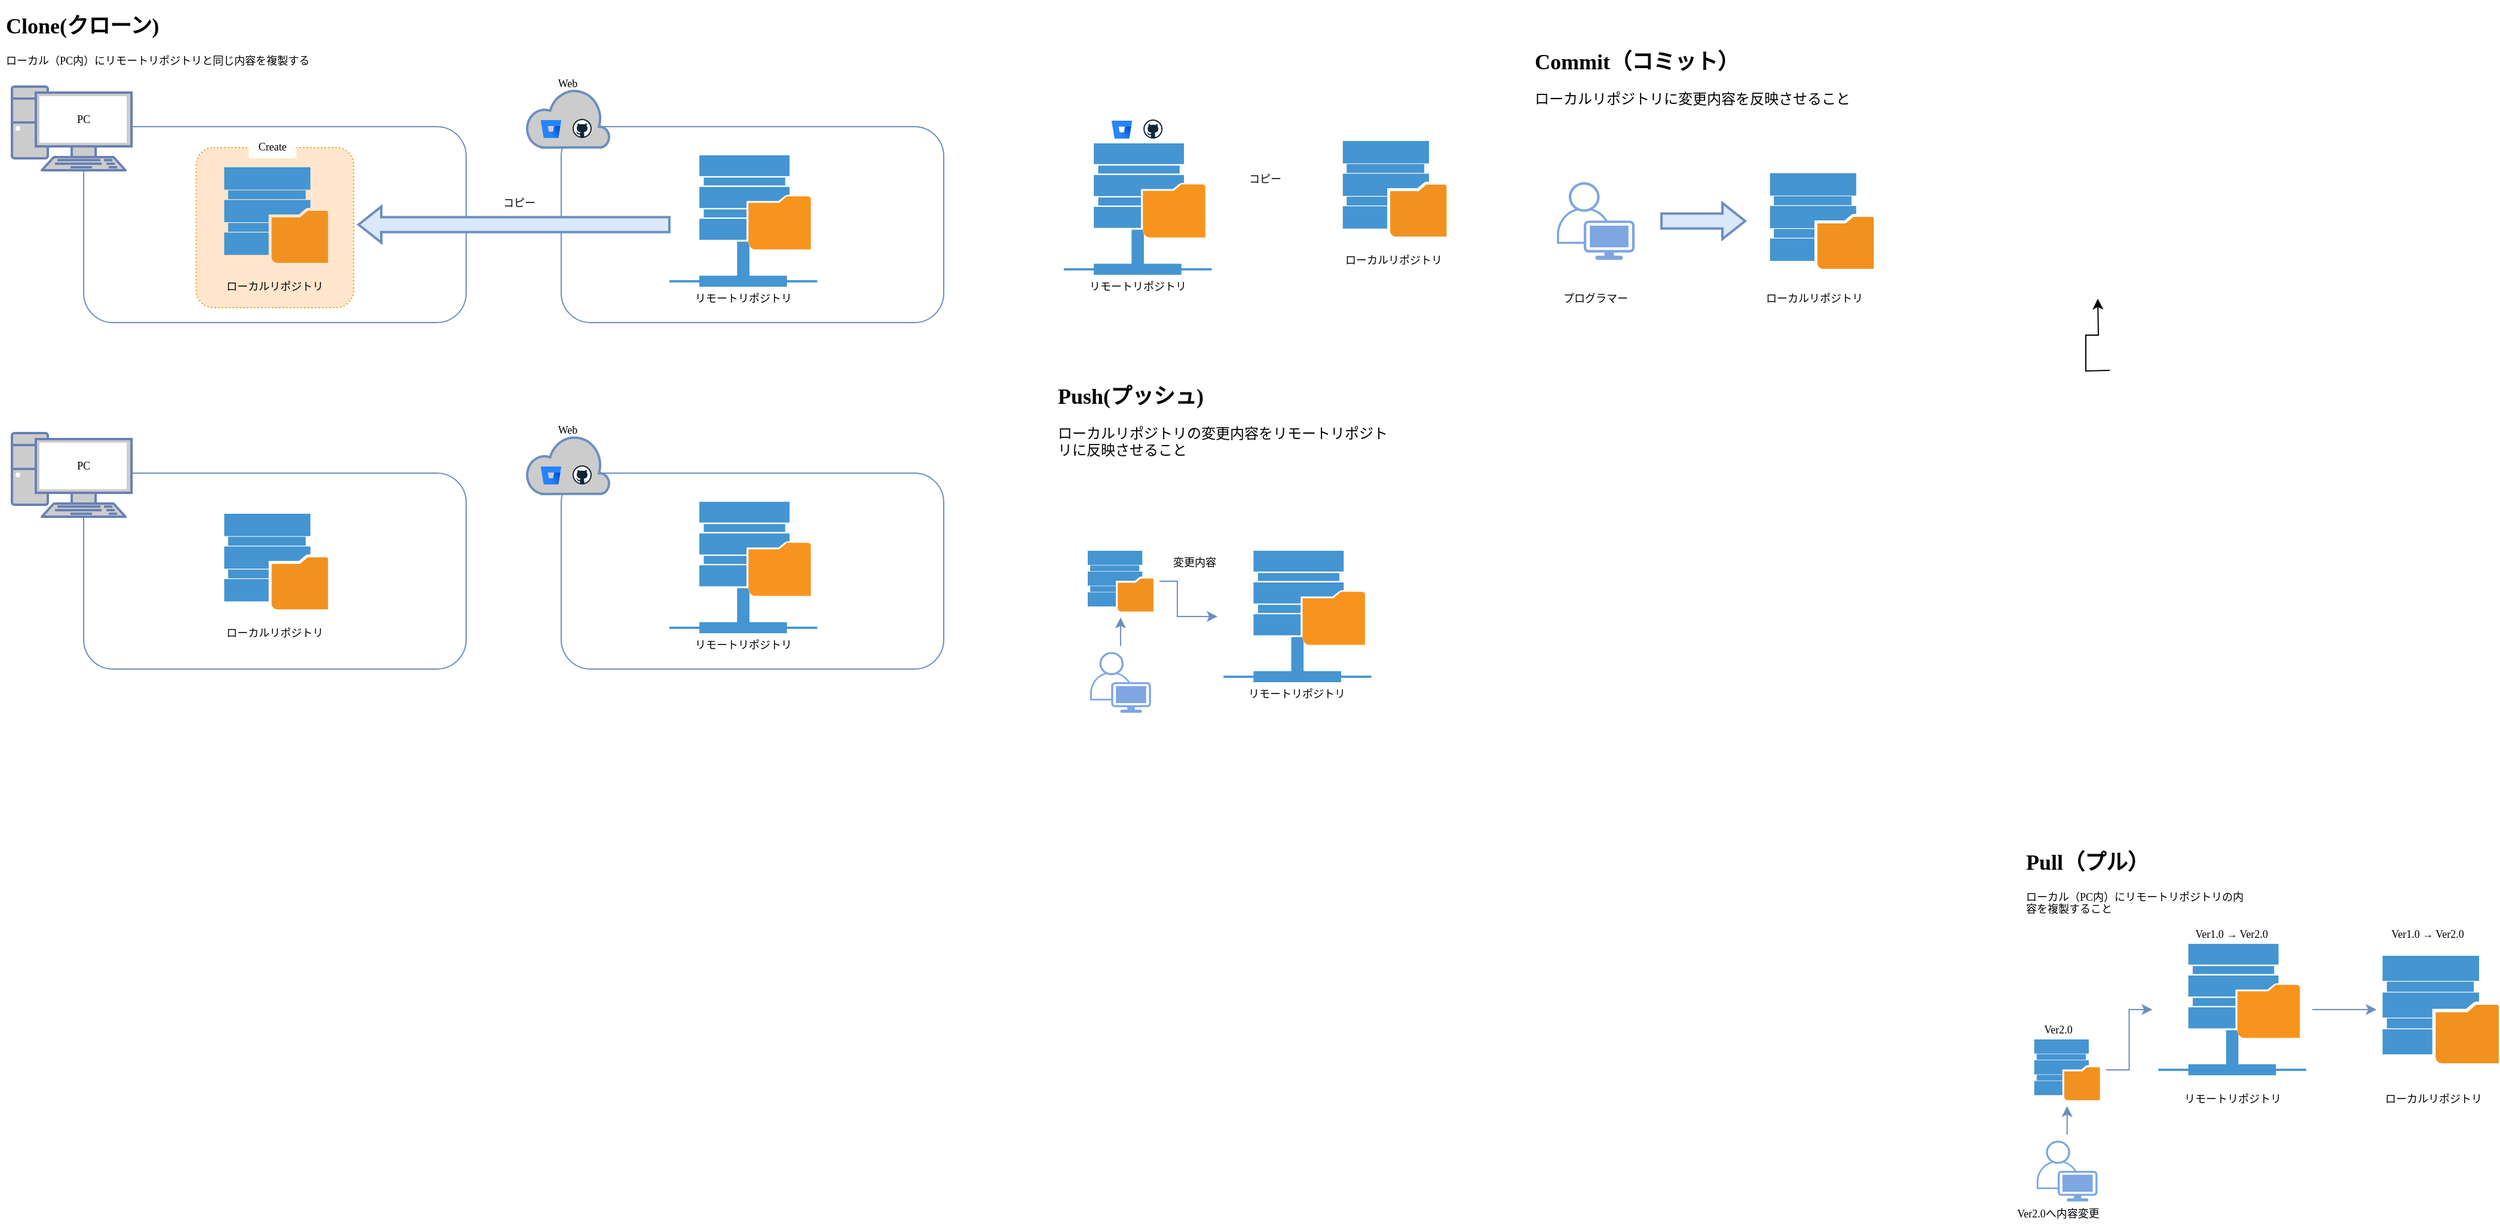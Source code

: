 <mxfile version="13.1.3">
    <diagram id="6hGFLwfOUW9BJ-s0fimq" name="Page-1">
        <mxGraphModel dx="4726" dy="1382" grid="1" gridSize="10" guides="1" tooltips="1" connect="1" arrows="1" fold="1" page="1" pageScale="1" pageWidth="827" pageHeight="1169" math="0" shadow="0" extFonts="M PLUS Rounded 1c^https://fonts.googleapis.com/css?family=M+PLUS+Rounded+1c">
            <root>
                <mxCell id="0"/>
                <mxCell id="1" parent="0"/>
                <mxCell id="175" value="" style="rounded=1;whiteSpace=wrap;html=1;fillColor=none;fontFamily=M PLUS Rounded 1c;fontSize=9;align=left;direction=south;strokeColor=#6c8ebf;" parent="1" vertex="1">
                    <mxGeometry x="-1570" y="146" width="320" height="164" as="geometry"/>
                </mxCell>
                <mxCell id="168" value="" style="rounded=1;whiteSpace=wrap;html=1;fillColor=#ffe6cc;fontFamily=M PLUS Rounded 1c;fontSize=9;align=left;dashed=1;dashPattern=1 2;strokeColor=#d79b00;arcSize=11;" parent="1" vertex="1">
                    <mxGeometry x="-1475.85" y="163.5" width="131.7" height="134" as="geometry"/>
                </mxCell>
                <mxCell id="184" value="" style="rounded=1;whiteSpace=wrap;html=1;fillColor=none;fontFamily=M PLUS Rounded 1c;fontSize=9;align=left;direction=south;strokeColor=#6c8ebf;" parent="1" vertex="1">
                    <mxGeometry x="-1170.47" y="146" width="320" height="164" as="geometry"/>
                </mxCell>
                <mxCell id="30" value="" style="edgeStyle=orthogonalEdgeStyle;rounded=0;orthogonalLoop=1;jettySize=auto;html=1;" parent="1" edge="1">
                    <mxGeometry relative="1" as="geometry">
                        <mxPoint x="115" y="290.0" as="targetPoint"/>
                        <mxPoint x="125.034" y="350.0" as="sourcePoint"/>
                    </mxGeometry>
                </mxCell>
                <mxCell id="79" value="&lt;h1&gt;Push(プッシュ)&lt;/h1&gt;&lt;p&gt;&lt;font style=&quot;font-size: 12px&quot;&gt;ローカルリポジトリの変更内容をリモートリポジトリに反映させること&lt;/font&gt;&lt;/p&gt;" style="text;html=1;strokeColor=none;fillColor=none;spacing=5;spacingTop=-20;whiteSpace=wrap;overflow=hidden;rounded=0;fontSize=9;align=left;aspect=fixed;fontFamily=M PLUS Rounded 1c;FType=w;" parent="1" vertex="1">
                    <mxGeometry x="-760" y="360" width="285.01" height="120" as="geometry"/>
                </mxCell>
                <mxCell id="59" value="" style="shadow=0;dashed=0;html=1;strokeColor=none;fillColor=#4495D1;labelPosition=center;verticalLabelPosition=bottom;verticalAlign=top;align=center;outlineConnect=0;shape=mxgraph.veeam.remote_repository;fontSize=9;fontFamily=M PLUS Rounded 1c;FType=w;" parent="1" vertex="1">
                    <mxGeometry x="-616.4" y="501" width="123.7" height="110" as="geometry"/>
                </mxCell>
                <mxCell id="64" value="リモートリポジトリ" style="text;html=1;strokeColor=none;fillColor=none;align=center;verticalAlign=middle;whiteSpace=wrap;rounded=0;fontSize=9;fontFamily=M PLUS Rounded 1c;FType=w;" parent="1" vertex="1">
                    <mxGeometry x="-604.55" y="611" width="100" height="20" as="geometry"/>
                </mxCell>
                <mxCell id="76" style="edgeStyle=orthogonalEdgeStyle;rounded=0;orthogonalLoop=1;jettySize=auto;html=1;sourcePerimeterSpacing=5;targetPerimeterSpacing=5;strokeColor=#6c8ebf;fillColor=#dae8fc;fontSize=9;fontFamily=M PLUS Rounded 1c;FType=w;" parent="1" source="49" target="59" edge="1">
                    <mxGeometry relative="1" as="geometry">
                        <mxPoint x="-640" y="526" as="targetPoint"/>
                        <Array as="points">
                            <mxPoint x="-655" y="526"/>
                            <mxPoint x="-655" y="556"/>
                        </Array>
                    </mxGeometry>
                </mxCell>
                <mxCell id="71" value="&lt;br&gt;" style="edgeStyle=orthogonalEdgeStyle;rounded=0;orthogonalLoop=1;jettySize=auto;html=1;strokeColor=#6c8ebf;fillColor=#dae8fc;targetPerimeterSpacing=5;sourcePerimeterSpacing=5;fontSize=9;fontFamily=M PLUS Rounded 1c;FType=w;" parent="1" edge="1">
                    <mxGeometry relative="1" as="geometry">
                        <mxPoint x="530.167" y="389.887" as="targetPoint"/>
                    </mxGeometry>
                </mxCell>
                <mxCell id="48" value="" style="points=[[0.35,0,0],[0.98,0.51,0],[1,0.71,0],[0.67,1,0],[0,0.795,0],[0,0.65,0]];verticalLabelPosition=bottom;html=1;verticalAlign=top;aspect=fixed;align=center;pointerEvents=1;shape=mxgraph.cisco19.user;fillColor=#7EA6E0;strokeColor=none;fontFamily=M PLUS Rounded 1c;FType=w;" parent="1" vertex="1">
                    <mxGeometry x="-727.966" y="585.809" width="50.881" height="50.881" as="geometry"/>
                </mxCell>
                <mxCell id="49" value="" style="shadow=0;dashed=0;html=1;strokeColor=none;fillColor=#4495D1;labelPosition=center;verticalLabelPosition=bottom;verticalAlign=top;align=center;outlineConnect=0;shape=mxgraph.veeam.2d.backup_repository;fontFamily=M PLUS Rounded 1c;FType=w;" parent="1" vertex="1">
                    <mxGeometry x="-730.001" y="501.004" width="54.951" height="50.883" as="geometry"/>
                </mxCell>
                <mxCell id="50" value="&lt;br&gt;" style="edgeStyle=orthogonalEdgeStyle;rounded=0;orthogonalLoop=1;jettySize=auto;html=1;strokeColor=#6c8ebf;fillColor=#dae8fc;targetPerimeterSpacing=5;sourcePerimeterSpacing=5;fontSize=9;fontFamily=M PLUS Rounded 1c;FType=w;" parent="1" source="48" target="49" edge="1">
                    <mxGeometry relative="1" as="geometry"/>
                </mxCell>
                <mxCell id="132" value="" style="edgeStyle=orthogonalEdgeStyle;rounded=0;orthogonalLoop=1;jettySize=auto;html=1;startArrow=none;startFill=0;sourcePerimeterSpacing=5;targetPerimeterSpacing=5;strokeColor=#6c8ebf;fillColor=#dae8fc;fontFamily=M PLUS Rounded 1c;fontSize=9;" parent="1" source="104" target="133" edge="1">
                    <mxGeometry relative="1" as="geometry">
                        <mxPoint x="350.679" y="885.083" as="targetPoint"/>
                    </mxGeometry>
                </mxCell>
                <mxCell id="104" value="" style="shadow=0;dashed=0;html=1;strokeColor=none;fillColor=#4495D1;labelPosition=center;verticalLabelPosition=bottom;verticalAlign=top;align=center;outlineConnect=0;shape=mxgraph.veeam.remote_repository;fontSize=9;fontFamily=M PLUS Rounded 1c;FType=w;" parent="1" vertex="1">
                    <mxGeometry x="165.68" y="830" width="123.7" height="110" as="geometry"/>
                </mxCell>
                <mxCell id="94" value="変更内容" style="text;html=1;align=center;verticalAlign=middle;resizable=0;points=[];autosize=1;fontSize=9;fillColor=#ffffff;spacing=0;fontFamily=M PLUS Rounded 1c;FType=w;" parent="1" vertex="1">
                    <mxGeometry x="-666.4" y="501" width="50" height="20" as="geometry"/>
                </mxCell>
                <mxCell id="125" value="Ver1.0 → Ver2.0" style="text;html=1;strokeColor=none;fillColor=none;align=center;verticalAlign=middle;whiteSpace=wrap;rounded=0;fontFamily=M PLUS Rounded 1c;fontSize=9;FType=w;" parent="1" vertex="1">
                    <mxGeometry x="353.25" y="813.5" width="76.4" height="16.5" as="geometry"/>
                </mxCell>
                <mxCell id="133" value="" style="shadow=0;dashed=0;html=1;strokeColor=none;fillColor=#4495D1;labelPosition=center;verticalLabelPosition=bottom;verticalAlign=top;align=center;outlineConnect=0;shape=mxgraph.veeam.2d.backup_repository;fontFamily=M PLUS Rounded 1c;FType=w;" parent="1" vertex="1">
                    <mxGeometry x="353.25" y="840" width="97.2" height="90" as="geometry"/>
                </mxCell>
                <mxCell id="135" value="リモートリポジトリ" style="text;html=1;strokeColor=none;fillColor=none;align=center;verticalAlign=middle;whiteSpace=wrap;rounded=0;fontSize=9;fontFamily=M PLUS Rounded 1c;FType=w;" parent="1" vertex="1">
                    <mxGeometry x="177.53" y="950" width="100" height="20" as="geometry"/>
                </mxCell>
                <mxCell id="136" value="ローカルリポジトリ" style="text;html=1;strokeColor=none;fillColor=none;align=center;verticalAlign=middle;whiteSpace=wrap;rounded=0;fontSize=9;fontFamily=M PLUS Rounded 1c;FType=w;" parent="1" vertex="1">
                    <mxGeometry x="345.68" y="950" width="100" height="20" as="geometry"/>
                </mxCell>
                <mxCell id="140" value="" style="points=[[0.35,0,0],[0.98,0.51,0],[1,0.71,0],[0.67,1,0],[0,0.795,0],[0,0.65,0]];verticalLabelPosition=bottom;html=1;verticalAlign=top;aspect=fixed;align=center;pointerEvents=1;shape=mxgraph.cisco19.user;fillColor=#7EA6E0;strokeColor=none;fontFamily=M PLUS Rounded 1c;FType=w;" parent="1" vertex="1">
                    <mxGeometry x="63.884" y="994.809" width="50.881" height="50.881" as="geometry"/>
                </mxCell>
                <mxCell id="143" style="edgeStyle=orthogonalEdgeStyle;rounded=0;orthogonalLoop=1;jettySize=auto;html=1;startArrow=none;startFill=0;sourcePerimeterSpacing=5;targetPerimeterSpacing=5;strokeColor=#6c8ebf;fillColor=#dae8fc;fontFamily=M PLUS Rounded 1c;fontSize=9;" parent="1" source="141" target="104" edge="1">
                    <mxGeometry relative="1" as="geometry"/>
                </mxCell>
                <mxCell id="141" value="" style="shadow=0;dashed=0;html=1;strokeColor=none;fillColor=#4495D1;labelPosition=center;verticalLabelPosition=bottom;verticalAlign=top;align=center;outlineConnect=0;shape=mxgraph.veeam.2d.backup_repository;fontFamily=M PLUS Rounded 1c;FType=w;" parent="1" vertex="1">
                    <mxGeometry x="61.849" y="910.004" width="54.951" height="50.883" as="geometry"/>
                </mxCell>
                <mxCell id="142" value="&lt;br&gt;" style="edgeStyle=orthogonalEdgeStyle;rounded=0;orthogonalLoop=1;jettySize=auto;html=1;strokeColor=#6c8ebf;fillColor=#dae8fc;targetPerimeterSpacing=5;sourcePerimeterSpacing=5;fontSize=9;fontFamily=M PLUS Rounded 1c;FType=w;" parent="1" source="140" target="141" edge="1">
                    <mxGeometry relative="1" as="geometry"/>
                </mxCell>
                <mxCell id="145" value="Ver2.0" style="text;html=1;strokeColor=none;fillColor=none;align=center;verticalAlign=middle;whiteSpace=wrap;rounded=0;fontFamily=M PLUS Rounded 1c;fontSize=9;FType=w;" parent="1" vertex="1">
                    <mxGeometry x="61.85" y="893.5" width="39.6" height="16.5" as="geometry"/>
                </mxCell>
                <mxCell id="146" value="&lt;h1&gt;Pull（プル）&lt;/h1&gt;&lt;p&gt;ローカル（PC内）にリモートリポジトリの内容を複製すること&lt;/p&gt;" style="text;html=1;strokeColor=none;fillColor=none;spacing=5;spacingTop=-20;whiteSpace=wrap;overflow=hidden;rounded=0;fontSize=9;align=left;fontFamily=M PLUS Rounded 1c;FType=g;" parent="1" vertex="1">
                    <mxGeometry x="50" y="750" width="190" height="120" as="geometry"/>
                </mxCell>
                <mxCell id="147" value="Ver1.0 → Ver2.0" style="text;html=1;strokeColor=none;fillColor=none;align=center;verticalAlign=middle;whiteSpace=wrap;rounded=0;fontFamily=M PLUS Rounded 1c;fontSize=9;FType=w;" parent="1" vertex="1">
                    <mxGeometry x="189.33" y="813.5" width="76.4" height="16.5" as="geometry"/>
                </mxCell>
                <mxCell id="148" value="Ver2.0へ内容変更" style="text;html=1;strokeColor=none;fillColor=none;align=center;verticalAlign=middle;whiteSpace=wrap;rounded=0;fontSize=9;fontFamily=M PLUS Rounded 1c;FType=w;" parent="1" vertex="1">
                    <mxGeometry x="31.65" y="1045.69" width="100" height="20" as="geometry"/>
                </mxCell>
                <mxCell id="97" value="" style="shadow=0;dashed=0;html=1;strokeColor=none;fillColor=#4495D1;labelPosition=center;verticalLabelPosition=bottom;verticalAlign=top;align=center;outlineConnect=0;shape=mxgraph.veeam.remote_repository;fontSize=9;fontFamily=M PLUS Rounded 1c;FType=w;" parent="1" vertex="1">
                    <mxGeometry x="-750" y="160" width="123.7" height="110" as="geometry"/>
                </mxCell>
                <mxCell id="101" value="&lt;h1&gt;Clone(クローン)&lt;/h1&gt;&lt;p&gt;ローカル（PC内）にリモートリポジトリと同じ内容を複製する&lt;/p&gt;" style="text;html=1;strokeColor=none;fillColor=none;spacing=5;spacingTop=-20;whiteSpace=wrap;overflow=hidden;rounded=0;fontSize=9;align=left;fontFamily=M PLUS Rounded 1c;FType=g;" parent="1" vertex="1">
                    <mxGeometry x="-1640" y="50" width="800" height="50" as="geometry"/>
                </mxCell>
                <mxCell id="102" value="リモートリポジトリ" style="text;html=1;strokeColor=none;fillColor=none;align=center;verticalAlign=middle;whiteSpace=wrap;rounded=0;fontSize=9;fontFamily=M PLUS Rounded 1c;FType=w;" parent="1" vertex="1">
                    <mxGeometry x="-738.15" y="270" width="100" height="20" as="geometry"/>
                </mxCell>
                <mxCell id="152" value="" style="image;image=img/lib/atlassian/Bitbucket_Logo.svg;fontFamily=M PLUS Rounded 1c;FType=w;" parent="1" vertex="1">
                    <mxGeometry x="-710" y="141" width="17.1" height="15" as="geometry"/>
                </mxCell>
                <mxCell id="153" value="" style="dashed=0;outlineConnect=0;html=1;align=center;labelPosition=center;verticalLabelPosition=bottom;verticalAlign=top;shape=mxgraph.weblogos.github;fillColor=#7EA6E0;fontSize=9;fontFamily=M PLUS Rounded 1c;FType=w;" parent="1" vertex="1">
                    <mxGeometry x="-683.43" y="140" width="16" height="16" as="geometry"/>
                </mxCell>
                <mxCell id="158" value="" style="verticalLabelPosition=bottom;verticalAlign=top;html=1;strokeWidth=2;shape=mxgraph.arrows2.arrow;dy=0.58;dx=19;notch=0;fillColor=#dae8fc;fontFamily=M PLUS Rounded 1c;fontSize=9;align=left;strokeColor=#6c8ebf;rotation=-180;" parent="1" vertex="1">
                    <mxGeometry x="-1340" y="213" width="260" height="30" as="geometry"/>
                </mxCell>
                <mxCell id="161" value="コピー" style="text;html=1;strokeColor=none;fillColor=none;align=center;verticalAlign=middle;whiteSpace=wrap;rounded=0;fontSize=9;fontFamily=M PLUS Rounded 1c;FType=w;" parent="1" vertex="1">
                    <mxGeometry x="-602.1" y="180" width="41.4" height="20" as="geometry"/>
                </mxCell>
                <mxCell id="96" value="&lt;h1&gt;Commit（コミット）&lt;/h1&gt;&lt;h1&gt;&lt;p style=&quot;font-size: 12px ; font-weight: 400&quot;&gt;ローカルリポジトリに変更内容を反映させること&lt;/p&gt;&lt;/h1&gt;" style="text;html=1;strokeColor=none;fillColor=none;spacing=5;spacingTop=-20;whiteSpace=wrap;overflow=hidden;rounded=0;fontSize=9;align=left;fontFamily=M PLUS Rounded 1c;FType=w;" parent="1" vertex="1">
                    <mxGeometry x="-361.2" y="80" width="292.4" height="80" as="geometry"/>
                </mxCell>
                <mxCell id="6" value="" style="points=[[0.35,0,0],[0.98,0.51,0],[1,0.71,0],[0.67,1,0],[0,0.795,0],[0,0.65,0]];verticalLabelPosition=bottom;html=1;verticalAlign=top;aspect=fixed;align=center;pointerEvents=1;shape=mxgraph.cisco19.user;fillColor=#7EA6E0;strokeColor=none;fontFamily=M PLUS Rounded 1c;FType=w;" parent="1" vertex="1">
                    <mxGeometry x="-337.5" y="192.5" width="65" height="65" as="geometry"/>
                </mxCell>
                <mxCell id="34" value="ローカルリポジトリ" style="text;html=1;strokeColor=none;fillColor=none;align=center;verticalAlign=middle;whiteSpace=wrap;rounded=0;fontSize=9;fontFamily=M PLUS Rounded 1c;FType=w;" parent="1" vertex="1">
                    <mxGeometry x="-172.4" y="280" width="100" height="20" as="geometry"/>
                </mxCell>
                <mxCell id="41" value="プログラマー" style="text;html=1;strokeColor=none;fillColor=none;align=center;verticalAlign=middle;whiteSpace=wrap;rounded=0;fontSize=9;fontFamily=M PLUS Rounded 1c;FType=w;" parent="1" vertex="1">
                    <mxGeometry x="-355" y="280" width="100" height="20" as="geometry"/>
                </mxCell>
                <mxCell id="165" value="" style="shadow=0;dashed=0;html=1;strokeColor=none;fillColor=#4495D1;labelPosition=center;verticalLabelPosition=bottom;verticalAlign=top;align=center;outlineConnect=0;shape=mxgraph.veeam.2d.backup_repository;fontFamily=M PLUS Rounded 1c;FType=w;" parent="1" vertex="1">
                    <mxGeometry x="-159.2" y="185" width="86.8" height="80" as="geometry"/>
                </mxCell>
                <mxCell id="166" value="" style="verticalLabelPosition=bottom;verticalAlign=top;html=1;strokeWidth=2;shape=mxgraph.arrows2.arrow;dy=0.58;dx=19;notch=0;fillColor=#dae8fc;fontFamily=M PLUS Rounded 1c;fontSize=9;align=left;strokeColor=#6c8ebf;rotation=-90;direction=south;" parent="1" vertex="1">
                    <mxGeometry x="-230" y="190" width="30" height="70" as="geometry"/>
                </mxCell>
                <mxCell id="169" value="" style="group" parent="1" vertex="1" connectable="0">
                    <mxGeometry x="-537" y="146" width="137" height="153" as="geometry"/>
                </mxCell>
                <mxCell id="98" value="" style="shadow=0;dashed=0;html=1;strokeColor=none;fillColor=#4495D1;labelPosition=center;verticalLabelPosition=bottom;verticalAlign=top;align=center;outlineConnect=0;shape=mxgraph.veeam.2d.backup_repository;fontFamily=M PLUS Rounded 1c;FType=w;" parent="169" vertex="1">
                    <mxGeometry x="20.4" y="12" width="86.8" height="80" as="geometry"/>
                </mxCell>
                <mxCell id="103" value="ローカルリポジトリ" style="text;html=1;strokeColor=none;fillColor=none;align=center;verticalAlign=middle;whiteSpace=wrap;rounded=0;fontSize=9;fontFamily=M PLUS Rounded 1c;FType=w;" parent="169" vertex="1">
                    <mxGeometry x="12.8" y="102" width="100" height="20" as="geometry"/>
                </mxCell>
                <mxCell id="173" value="" style="fontColor=#0066CC;verticalAlign=top;verticalLabelPosition=bottom;labelPosition=center;align=center;html=1;outlineConnect=0;fillColor=#CCCCCC;strokeColor=#6881B3;gradientColor=none;gradientDirection=north;strokeWidth=2;shape=mxgraph.networks.pc;" parent="1" vertex="1">
                    <mxGeometry x="-1630" y="112.5" width="100" height="70" as="geometry"/>
                </mxCell>
                <mxCell id="177" value="" style="verticalLabelPosition=bottom;html=1;verticalAlign=top;align=center;strokeColor=#6c8ebf;fillColor=#CCCCCC;shape=mxgraph.azure.cloud;fontFamily=M PLUS Rounded 1c;fontSize=9;strokeWidth=2;" parent="1" vertex="1">
                    <mxGeometry x="-1200" y="113.5" width="70" height="50" as="geometry"/>
                </mxCell>
                <mxCell id="178" value="PC" style="text;html=1;strokeColor=none;fillColor=none;align=center;verticalAlign=middle;whiteSpace=wrap;rounded=0;fontFamily=M PLUS Rounded 1c;fontSize=9;" parent="1" vertex="1">
                    <mxGeometry x="-1590" y="130" width="40" height="20" as="geometry"/>
                </mxCell>
                <mxCell id="179" value="Web" style="text;html=1;strokeColor=none;fillColor=none;align=center;verticalAlign=middle;whiteSpace=wrap;rounded=0;fontFamily=M PLUS Rounded 1c;fontSize=9;" parent="1" vertex="1">
                    <mxGeometry x="-1185" y="100" width="40" height="20" as="geometry"/>
                </mxCell>
                <mxCell id="180" value="" style="image;image=img/lib/atlassian/Bitbucket_Logo.svg;fontFamily=M PLUS Rounded 1c;FType=w;" parent="1" vertex="1">
                    <mxGeometry x="-1187.57" y="140.5" width="17.1" height="15" as="geometry"/>
                </mxCell>
                <mxCell id="181" value="" style="dashed=0;outlineConnect=0;html=1;align=center;labelPosition=center;verticalLabelPosition=bottom;verticalAlign=top;shape=mxgraph.weblogos.github;fillColor=none;fontSize=9;fontFamily=M PLUS Rounded 1c;FType=w;strokeColor=none;" parent="1" vertex="1">
                    <mxGeometry x="-1161" y="139.5" width="16" height="16" as="geometry"/>
                </mxCell>
                <mxCell id="185" value="" style="shadow=0;dashed=0;html=1;strokeColor=none;fillColor=#4495D1;labelPosition=center;verticalLabelPosition=bottom;verticalAlign=top;align=center;outlineConnect=0;shape=mxgraph.veeam.remote_repository;fontSize=9;fontFamily=M PLUS Rounded 1c;FType=w;" parent="1" vertex="1">
                    <mxGeometry x="-1080" y="170" width="123.7" height="110" as="geometry"/>
                </mxCell>
                <mxCell id="186" value="リモートリポジトリ" style="text;html=1;strokeColor=none;fillColor=none;align=center;verticalAlign=middle;whiteSpace=wrap;rounded=0;fontSize=9;fontFamily=M PLUS Rounded 1c;FType=w;" parent="1" vertex="1">
                    <mxGeometry x="-1068.15" y="280" width="100" height="20" as="geometry"/>
                </mxCell>
                <mxCell id="187" value="" style="shadow=0;dashed=0;html=1;strokeColor=none;fillColor=#4495D1;labelPosition=center;verticalLabelPosition=bottom;verticalAlign=top;align=center;outlineConnect=0;shape=mxgraph.veeam.2d.backup_repository;fontFamily=M PLUS Rounded 1c;FType=w;" parent="1" vertex="1">
                    <mxGeometry x="-1452.4" y="180" width="86.8" height="80" as="geometry"/>
                </mxCell>
                <mxCell id="188" value="ローカルリポジトリ" style="text;html=1;strokeColor=none;fillColor=none;align=center;verticalAlign=middle;whiteSpace=wrap;rounded=0;fontSize=9;fontFamily=M PLUS Rounded 1c;FType=w;" parent="1" vertex="1">
                    <mxGeometry x="-1460" y="270" width="100" height="20" as="geometry"/>
                </mxCell>
                <mxCell id="189" value="コピー" style="text;html=1;strokeColor=none;fillColor=none;align=center;verticalAlign=middle;whiteSpace=wrap;rounded=0;fontSize=9;fontFamily=M PLUS Rounded 1c;FType=w;" parent="1" vertex="1">
                    <mxGeometry x="-1226.4" y="200" width="41.4" height="20" as="geometry"/>
                </mxCell>
                <mxCell id="191" value="Create" style="text;html=1;align=center;verticalAlign=middle;whiteSpace=wrap;rounded=0;dashed=1;dashPattern=1 2;fontFamily=M PLUS Rounded 1c;fontSize=9;fillColor=#ffffff;" parent="1" vertex="1">
                    <mxGeometry x="-1432" y="152.5" width="40" height="20" as="geometry"/>
                </mxCell>
                <mxCell id="193" value="" style="rounded=1;whiteSpace=wrap;html=1;fillColor=none;fontFamily=M PLUS Rounded 1c;fontSize=9;align=left;direction=south;strokeColor=#6c8ebf;" parent="1" vertex="1">
                    <mxGeometry x="-1570" y="436" width="320" height="164" as="geometry"/>
                </mxCell>
                <mxCell id="195" value="" style="rounded=1;whiteSpace=wrap;html=1;fillColor=none;fontFamily=M PLUS Rounded 1c;fontSize=9;align=left;direction=south;strokeColor=#6c8ebf;" parent="1" vertex="1">
                    <mxGeometry x="-1170.47" y="436" width="320" height="164" as="geometry"/>
                </mxCell>
                <mxCell id="197" value="" style="fontColor=#0066CC;verticalAlign=top;verticalLabelPosition=bottom;labelPosition=center;align=center;html=1;outlineConnect=0;fillColor=#CCCCCC;strokeColor=#6881B3;gradientColor=none;gradientDirection=north;strokeWidth=2;shape=mxgraph.networks.pc;" parent="1" vertex="1">
                    <mxGeometry x="-1630" y="402.5" width="100" height="70" as="geometry"/>
                </mxCell>
                <mxCell id="198" value="" style="verticalLabelPosition=bottom;html=1;verticalAlign=top;align=center;strokeColor=#6c8ebf;fillColor=#CCCCCC;shape=mxgraph.azure.cloud;fontFamily=M PLUS Rounded 1c;fontSize=9;strokeWidth=2;" parent="1" vertex="1">
                    <mxGeometry x="-1200" y="403.5" width="70" height="50" as="geometry"/>
                </mxCell>
                <mxCell id="199" value="PC" style="text;html=1;strokeColor=none;fillColor=none;align=center;verticalAlign=middle;whiteSpace=wrap;rounded=0;fontFamily=M PLUS Rounded 1c;fontSize=9;" parent="1" vertex="1">
                    <mxGeometry x="-1590" y="420" width="40" height="20" as="geometry"/>
                </mxCell>
                <mxCell id="200" value="Web" style="text;html=1;strokeColor=none;fillColor=none;align=center;verticalAlign=middle;whiteSpace=wrap;rounded=0;fontFamily=M PLUS Rounded 1c;fontSize=9;" parent="1" vertex="1">
                    <mxGeometry x="-1185" y="390" width="40" height="20" as="geometry"/>
                </mxCell>
                <mxCell id="201" value="" style="image;image=img/lib/atlassian/Bitbucket_Logo.svg;fontFamily=M PLUS Rounded 1c;FType=w;" parent="1" vertex="1">
                    <mxGeometry x="-1187.57" y="430.5" width="17.1" height="15" as="geometry"/>
                </mxCell>
                <mxCell id="202" value="" style="dashed=0;outlineConnect=0;html=1;align=center;labelPosition=center;verticalLabelPosition=bottom;verticalAlign=top;shape=mxgraph.weblogos.github;fillColor=none;fontSize=9;fontFamily=M PLUS Rounded 1c;FType=w;strokeColor=none;" parent="1" vertex="1">
                    <mxGeometry x="-1161" y="429.5" width="16" height="16" as="geometry"/>
                </mxCell>
                <mxCell id="203" value="" style="shadow=0;dashed=0;html=1;strokeColor=none;fillColor=#4495D1;labelPosition=center;verticalLabelPosition=bottom;verticalAlign=top;align=center;outlineConnect=0;shape=mxgraph.veeam.remote_repository;fontSize=9;fontFamily=M PLUS Rounded 1c;FType=w;" parent="1" vertex="1">
                    <mxGeometry x="-1080" y="460" width="123.7" height="110" as="geometry"/>
                </mxCell>
                <mxCell id="204" value="リモートリポジトリ" style="text;html=1;strokeColor=none;fillColor=none;align=center;verticalAlign=middle;whiteSpace=wrap;rounded=0;fontSize=9;fontFamily=M PLUS Rounded 1c;FType=w;" parent="1" vertex="1">
                    <mxGeometry x="-1068.15" y="570" width="100" height="20" as="geometry"/>
                </mxCell>
                <mxCell id="205" value="" style="shadow=0;dashed=0;html=1;strokeColor=none;fillColor=#4495D1;labelPosition=center;verticalLabelPosition=bottom;verticalAlign=top;align=center;outlineConnect=0;shape=mxgraph.veeam.2d.backup_repository;fontFamily=M PLUS Rounded 1c;FType=w;" parent="1" vertex="1">
                    <mxGeometry x="-1452.4" y="470" width="86.8" height="80" as="geometry"/>
                </mxCell>
                <mxCell id="206" value="ローカルリポジトリ" style="text;html=1;strokeColor=none;fillColor=none;align=center;verticalAlign=middle;whiteSpace=wrap;rounded=0;fontSize=9;fontFamily=M PLUS Rounded 1c;FType=w;" parent="1" vertex="1">
                    <mxGeometry x="-1460" y="560" width="100" height="20" as="geometry"/>
                </mxCell>
            </root>
        </mxGraphModel>
    </diagram>
</mxfile>